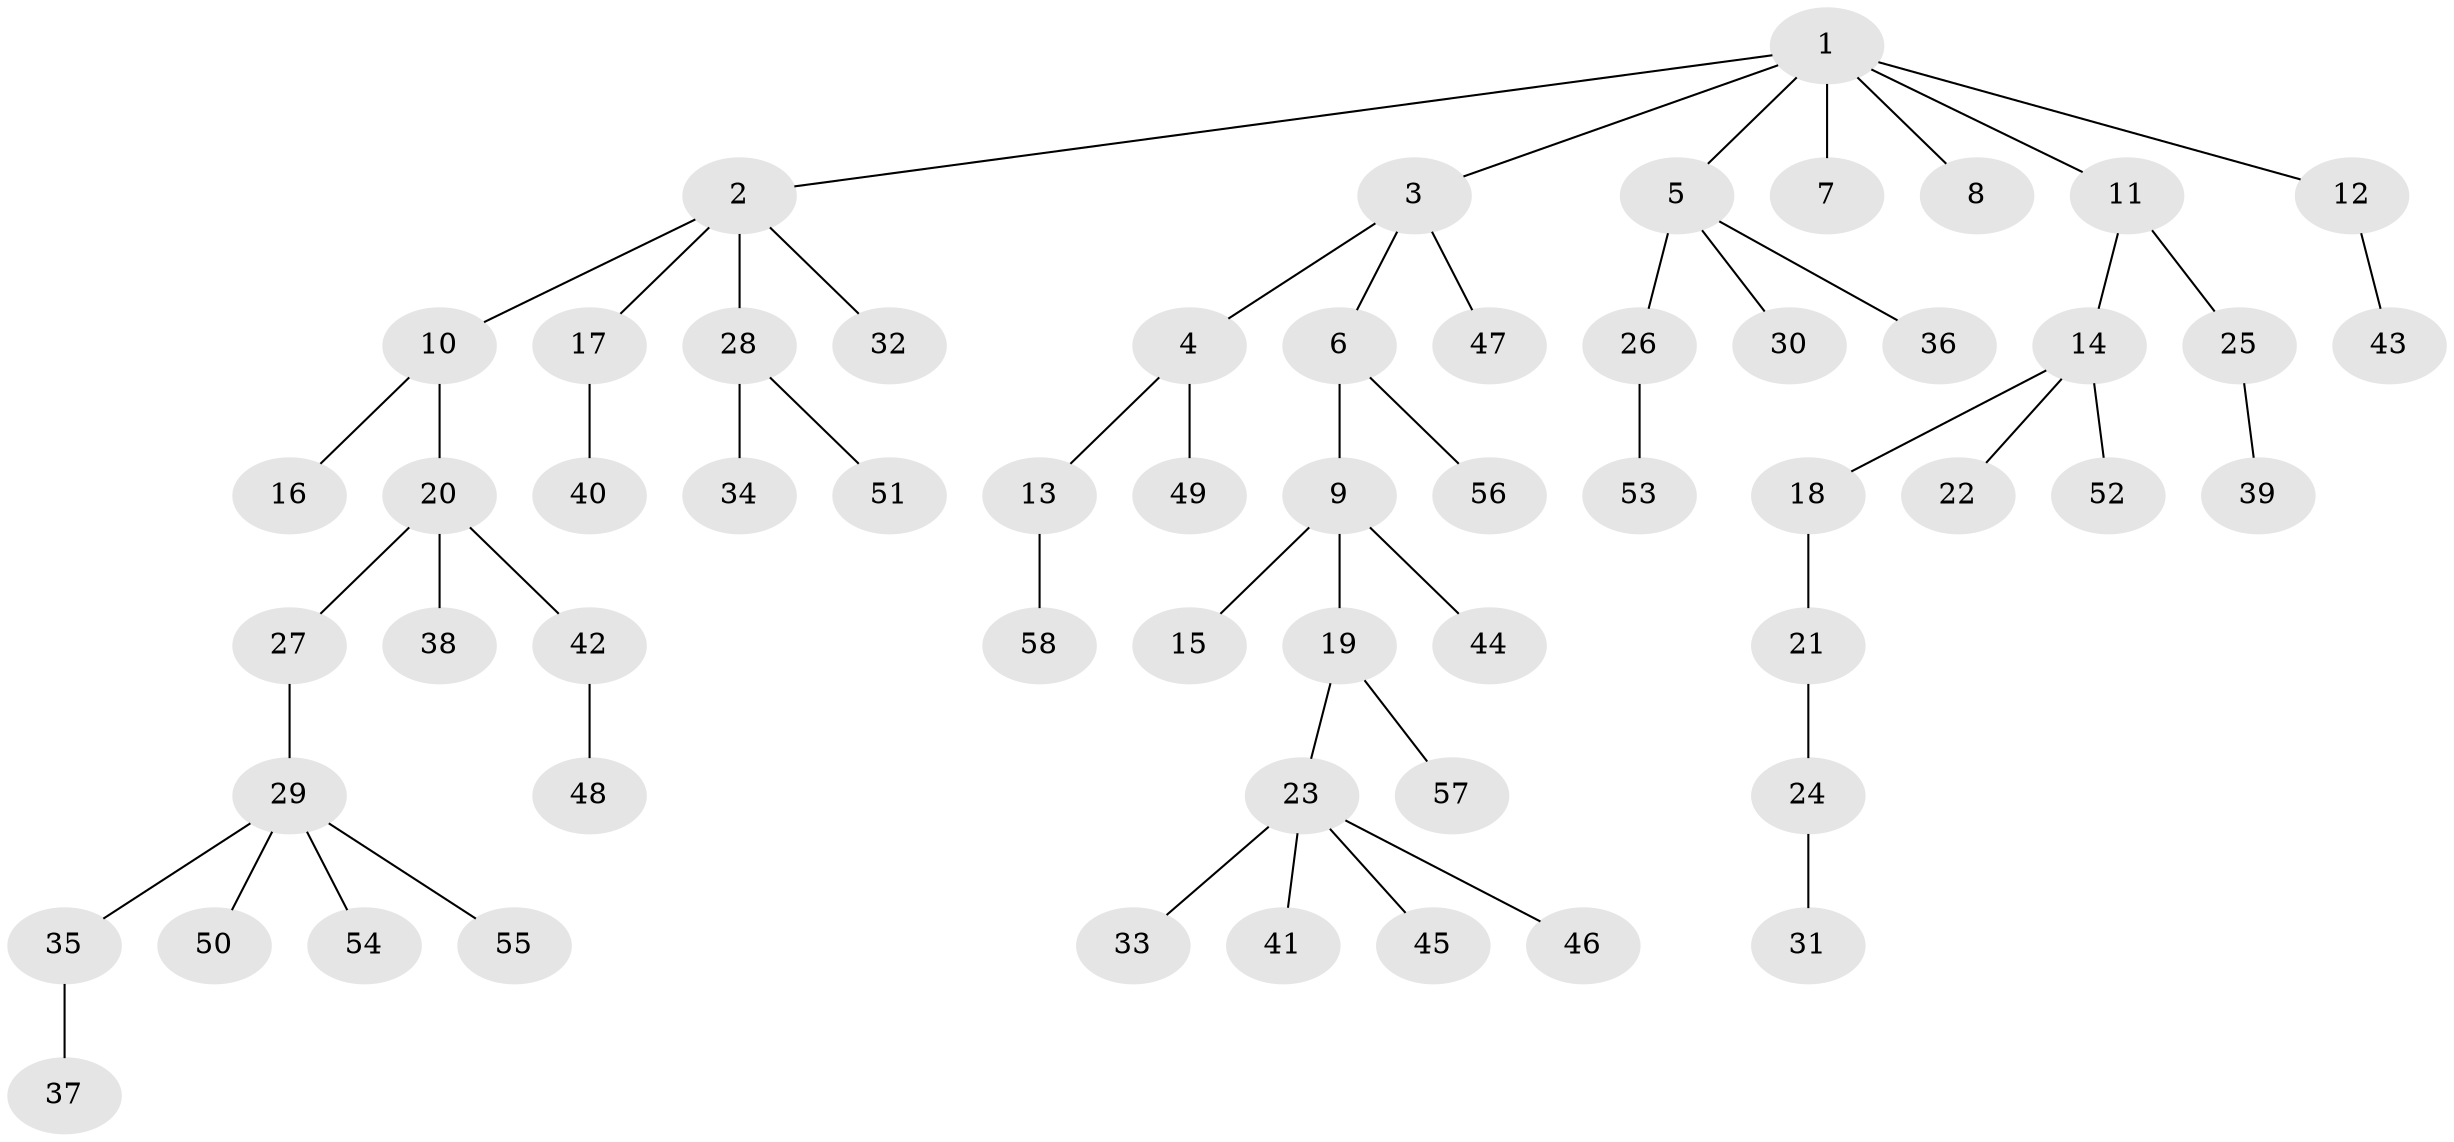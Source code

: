 // coarse degree distribution, {6: 0.02857142857142857, 4: 0.08571428571428572, 3: 0.17142857142857143, 2: 0.2, 1: 0.5142857142857142}
// Generated by graph-tools (version 1.1) at 2025/51/03/04/25 22:51:45]
// undirected, 58 vertices, 57 edges
graph export_dot {
  node [color=gray90,style=filled];
  1;
  2;
  3;
  4;
  5;
  6;
  7;
  8;
  9;
  10;
  11;
  12;
  13;
  14;
  15;
  16;
  17;
  18;
  19;
  20;
  21;
  22;
  23;
  24;
  25;
  26;
  27;
  28;
  29;
  30;
  31;
  32;
  33;
  34;
  35;
  36;
  37;
  38;
  39;
  40;
  41;
  42;
  43;
  44;
  45;
  46;
  47;
  48;
  49;
  50;
  51;
  52;
  53;
  54;
  55;
  56;
  57;
  58;
  1 -- 2;
  1 -- 3;
  1 -- 5;
  1 -- 7;
  1 -- 8;
  1 -- 11;
  1 -- 12;
  2 -- 10;
  2 -- 17;
  2 -- 28;
  2 -- 32;
  3 -- 4;
  3 -- 6;
  3 -- 47;
  4 -- 13;
  4 -- 49;
  5 -- 26;
  5 -- 30;
  5 -- 36;
  6 -- 9;
  6 -- 56;
  9 -- 15;
  9 -- 19;
  9 -- 44;
  10 -- 16;
  10 -- 20;
  11 -- 14;
  11 -- 25;
  12 -- 43;
  13 -- 58;
  14 -- 18;
  14 -- 22;
  14 -- 52;
  17 -- 40;
  18 -- 21;
  19 -- 23;
  19 -- 57;
  20 -- 27;
  20 -- 38;
  20 -- 42;
  21 -- 24;
  23 -- 33;
  23 -- 41;
  23 -- 45;
  23 -- 46;
  24 -- 31;
  25 -- 39;
  26 -- 53;
  27 -- 29;
  28 -- 34;
  28 -- 51;
  29 -- 35;
  29 -- 50;
  29 -- 54;
  29 -- 55;
  35 -- 37;
  42 -- 48;
}

